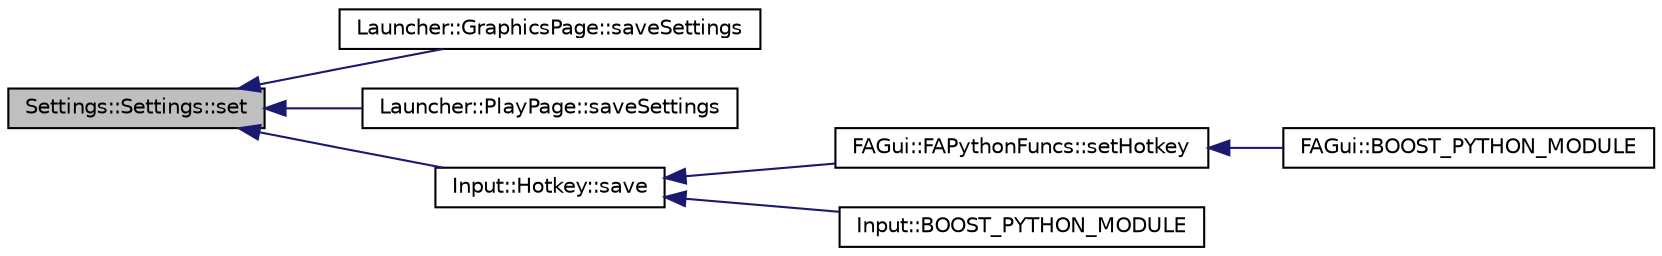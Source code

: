 digraph G
{
  edge [fontname="Helvetica",fontsize="10",labelfontname="Helvetica",labelfontsize="10"];
  node [fontname="Helvetica",fontsize="10",shape=record];
  rankdir="LR";
  Node1 [label="Settings::Settings::set",height=0.2,width=0.4,color="black", fillcolor="grey75", style="filled" fontcolor="black"];
  Node1 -> Node2 [dir="back",color="midnightblue",fontsize="10",style="solid",fontname="Helvetica"];
  Node2 [label="Launcher::GraphicsPage::saveSettings",height=0.2,width=0.4,color="black", fillcolor="white", style="filled",URL="$class_launcher_1_1_graphics_page.html#a0068741f1e83f371d1318e891783b8a9"];
  Node1 -> Node3 [dir="back",color="midnightblue",fontsize="10",style="solid",fontname="Helvetica"];
  Node3 [label="Launcher::PlayPage::saveSettings",height=0.2,width=0.4,color="black", fillcolor="white", style="filled",URL="$class_launcher_1_1_play_page.html#a78baa57fdcd5299bb252a50793f927aa"];
  Node1 -> Node4 [dir="back",color="midnightblue",fontsize="10",style="solid",fontname="Helvetica"];
  Node4 [label="Input::Hotkey::save",height=0.2,width=0.4,color="black", fillcolor="white", style="filled",URL="$class_input_1_1_hotkey.html#a8e53b8978df34c035f336cc966646e41"];
  Node4 -> Node5 [dir="back",color="midnightblue",fontsize="10",style="solid",fontname="Helvetica"];
  Node5 [label="FAGui::FAPythonFuncs::setHotkey",height=0.2,width=0.4,color="black", fillcolor="white", style="filled",URL="$class_f_a_gui_1_1_f_a_python_funcs.html#a1622e498fae9ef53a2ff6df443b43822"];
  Node5 -> Node6 [dir="back",color="midnightblue",fontsize="10",style="solid",fontname="Helvetica"];
  Node6 [label="FAGui::BOOST_PYTHON_MODULE",height=0.2,width=0.4,color="black", fillcolor="white", style="filled",URL="$namespace_f_a_gui.html#afbfc2a5c5a5f9d7a9f9465179a85b8a4"];
  Node4 -> Node7 [dir="back",color="midnightblue",fontsize="10",style="solid",fontname="Helvetica"];
  Node7 [label="Input::BOOST_PYTHON_MODULE",height=0.2,width=0.4,color="black", fillcolor="white", style="filled",URL="$namespace_input.html#a0d6c10e33b8662601f928c163b4c9aab"];
}
